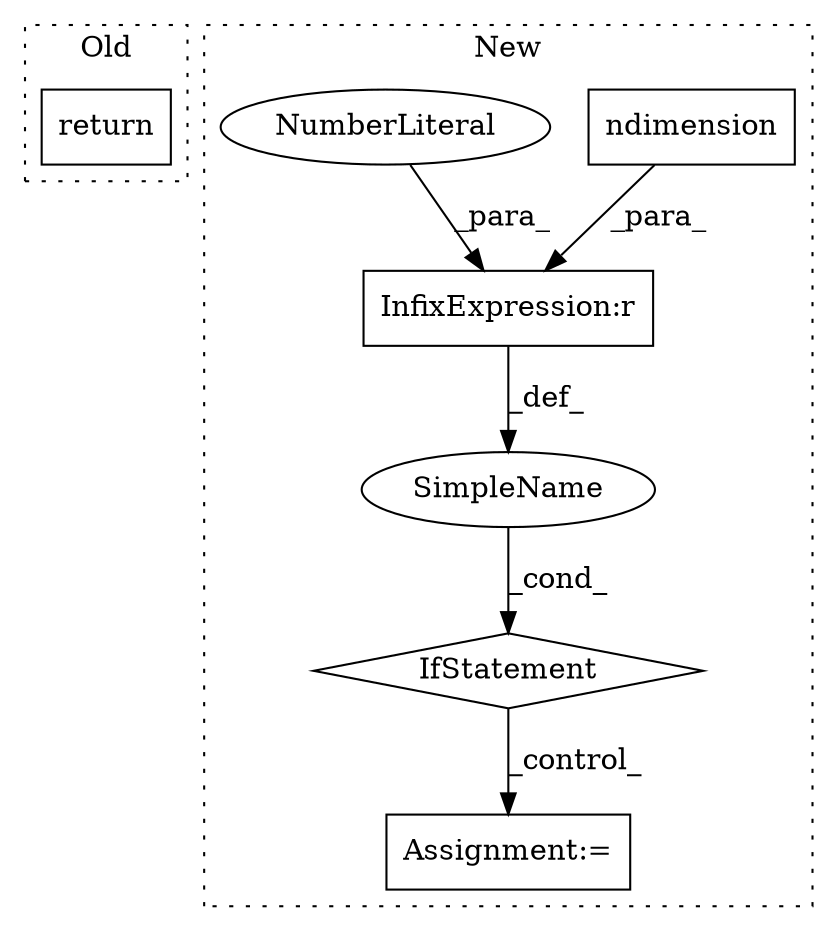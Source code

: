 digraph G {
subgraph cluster0 {
1 [label="return" a="41" s="29304" l="7" shape="box"];
label = "Old";
style="dotted";
}
subgraph cluster1 {
2 [label="ndimension" a="32" s="29328" l="12" shape="box"];
3 [label="IfStatement" a="25" s="29319,29345" l="4,2" shape="diamond"];
4 [label="InfixExpression:r" a="27" s="29340" l="4" shape="box"];
5 [label="NumberLiteral" a="34" s="29344" l="1" shape="ellipse"];
6 [label="Assignment:=" a="7" s="29576" l="1" shape="box"];
7 [label="SimpleName" a="42" s="" l="" shape="ellipse"];
label = "New";
style="dotted";
}
2 -> 4 [label="_para_"];
3 -> 6 [label="_control_"];
4 -> 7 [label="_def_"];
5 -> 4 [label="_para_"];
7 -> 3 [label="_cond_"];
}
